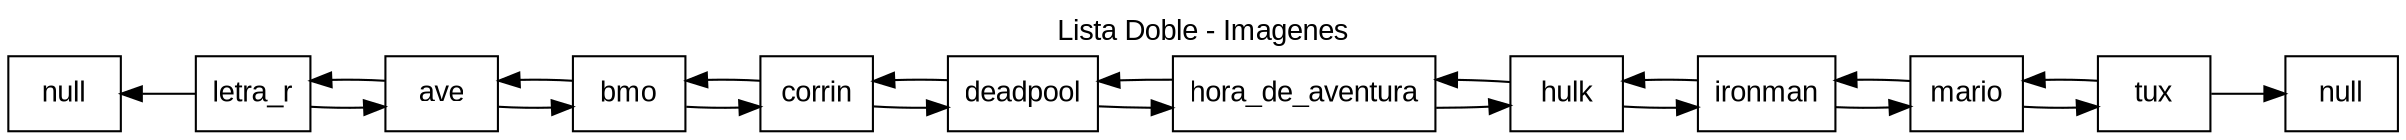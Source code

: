 digraph G {
fontname="Arial"label="Lista Doble - Imagenes"
labelloc = t
rankdir=LR;
node[shape="box" fontname="Arial"];
null0 [label="null"]
null1 [label="null"]
nodo_0 [label="letra_r"];
nodo_1 [label="ave"];
nodo_2 [label="bmo"];
nodo_3 [label="corrin"];
nodo_4 [label="deadpool"];
nodo_5 [label="hora_de_aventura"];
nodo_6 [label="hulk"];
nodo_7 [label="ironman"];
nodo_8 [label="mario"];
nodo_9 [label="tux"];
nodo_0 -> nodo_1 -> nodo_2 -> nodo_3 -> nodo_4 -> nodo_5 -> nodo_6 -> nodo_7 -> nodo_8 -> nodo_9 -> null0;
null1 -> nodo_0 -> nodo_1 -> nodo_2 -> nodo_3 -> nodo_4 -> nodo_5 -> nodo_6 -> nodo_7 -> nodo_8 -> nodo_9[dir="back"] ;
}